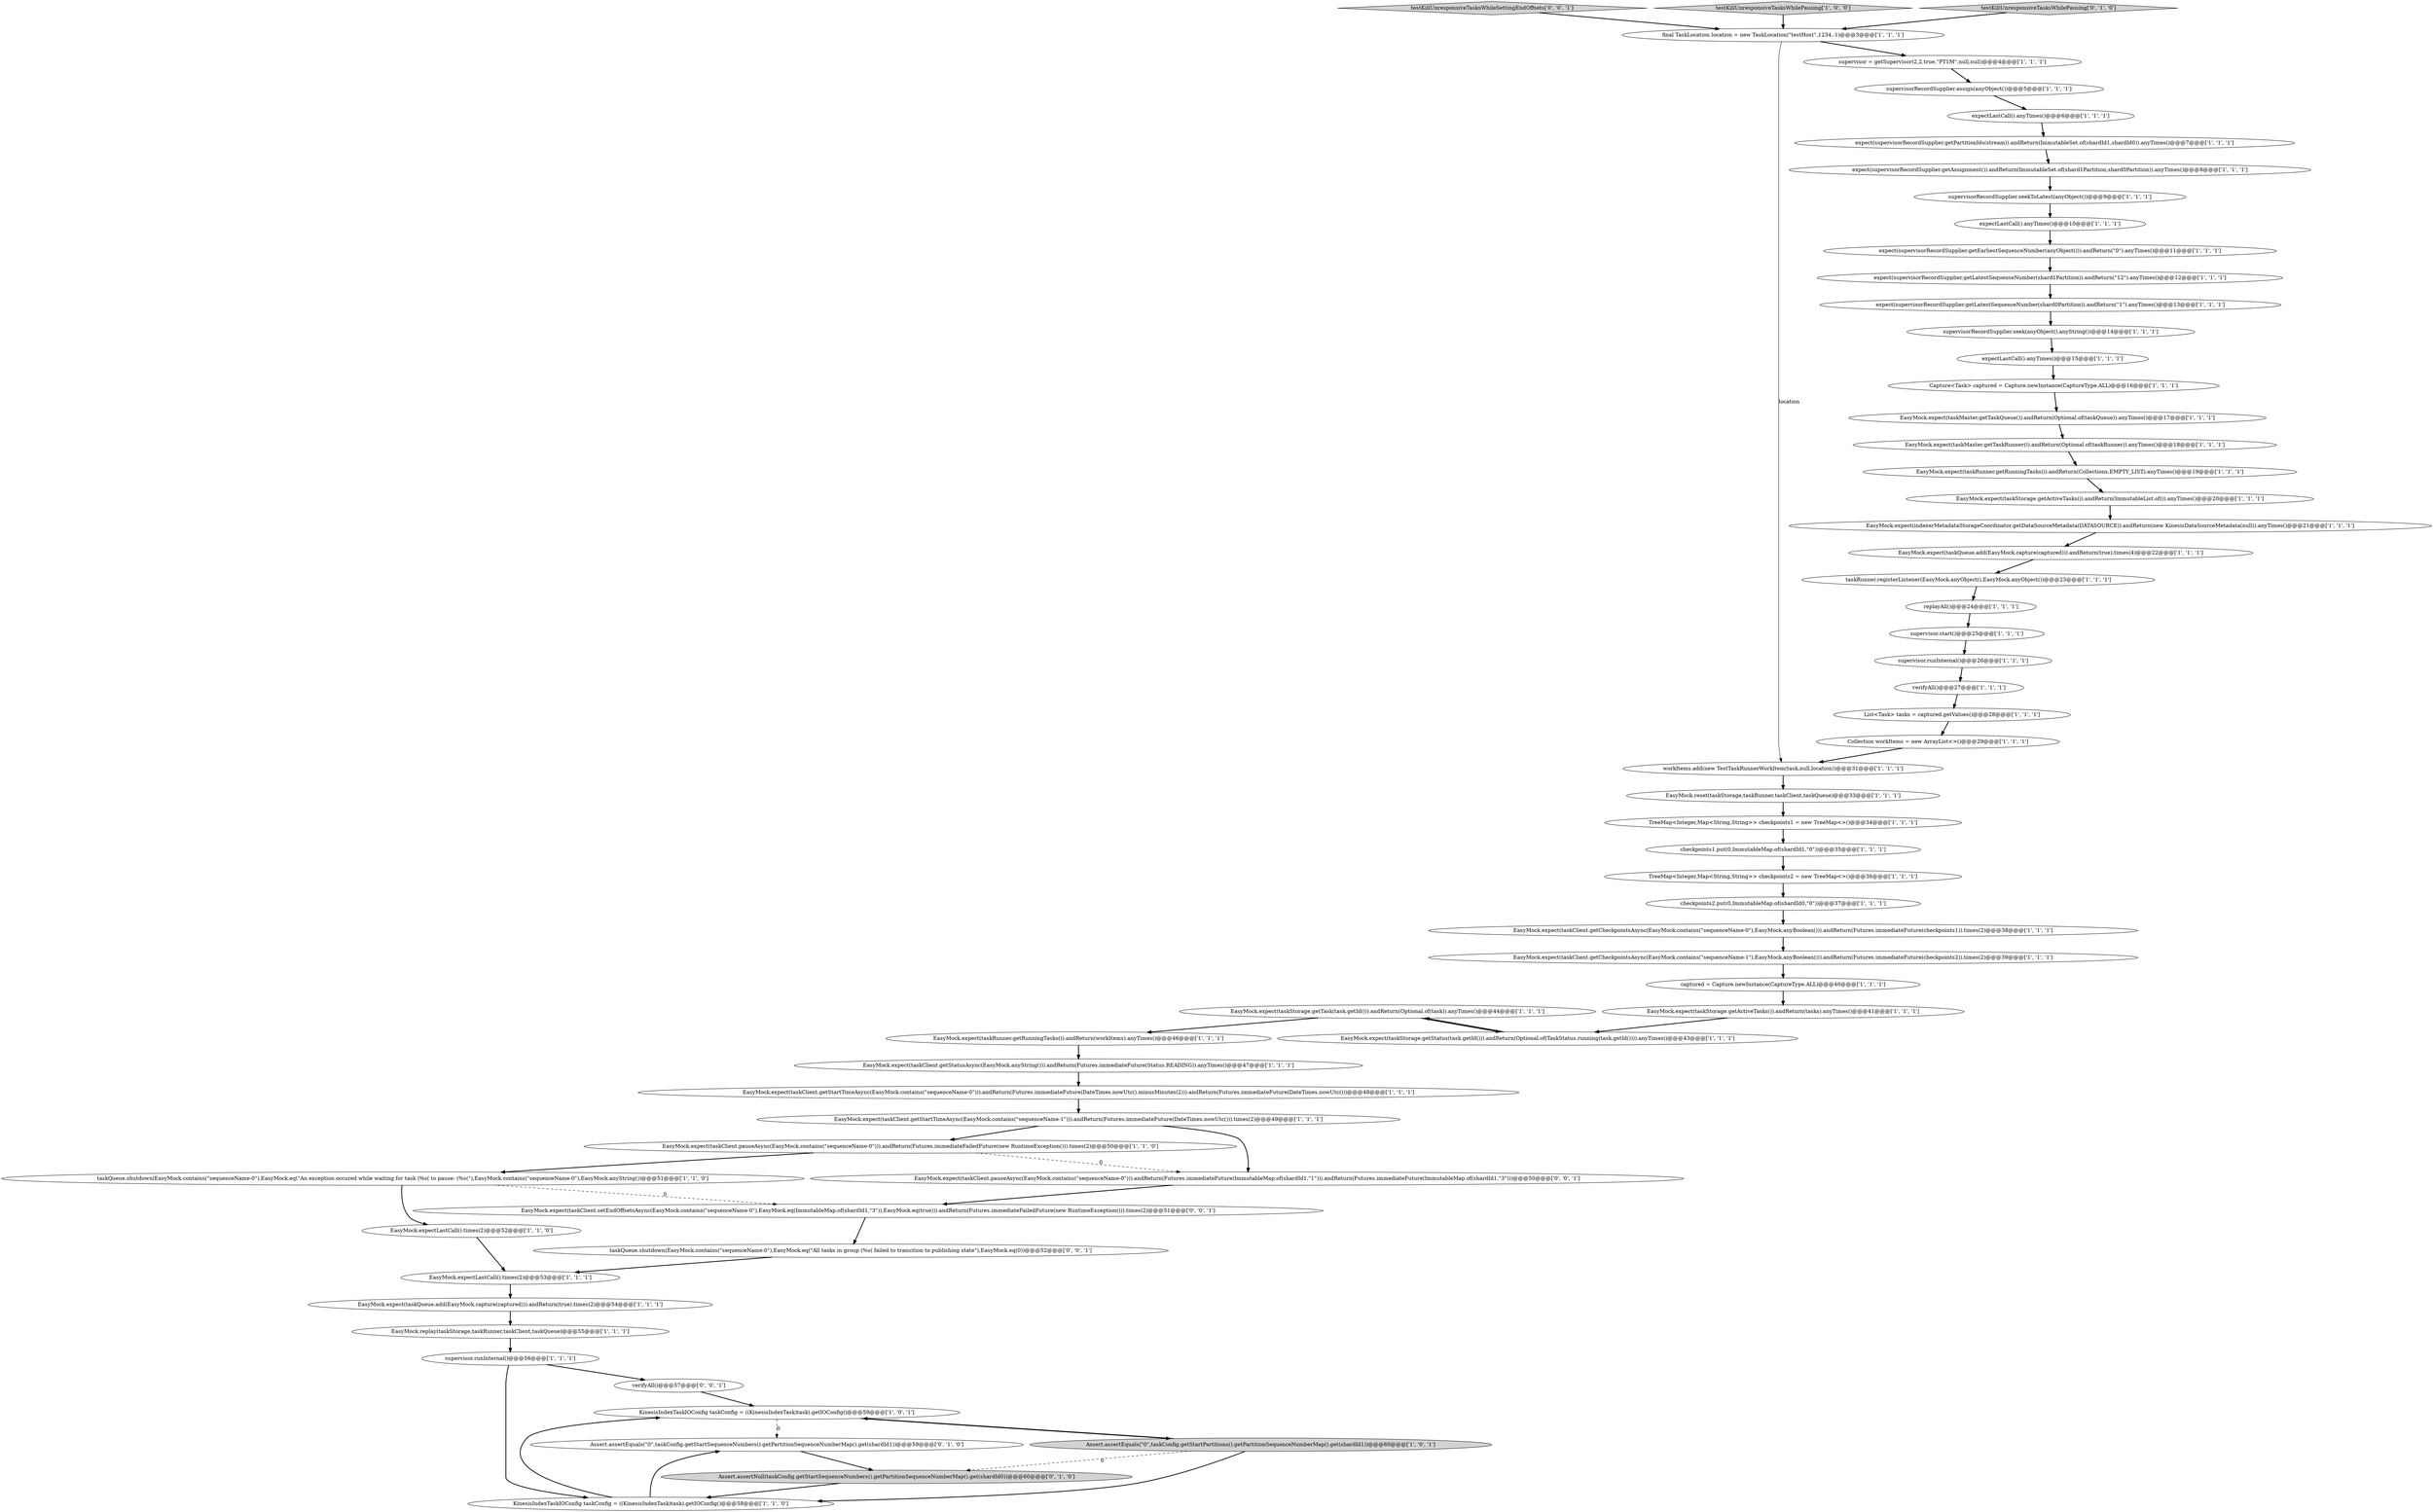 digraph {
26 [style = filled, label = "EasyMock.expect(taskClient.pauseAsync(EasyMock.contains(\"sequenceName-0\"))).andReturn(Futures.immediateFailedFuture(new RuntimeException())).times(2)@@@50@@@['1', '1', '0']", fillcolor = white, shape = ellipse image = "AAA0AAABBB1BBB"];
47 [style = filled, label = "TreeMap<Integer,Map<String,String>> checkpoints2 = new TreeMap<>()@@@36@@@['1', '1', '1']", fillcolor = white, shape = ellipse image = "AAA0AAABBB1BBB"];
22 [style = filled, label = "EasyMock.reset(taskStorage,taskRunner,taskClient,taskQueue)@@@33@@@['1', '1', '1']", fillcolor = white, shape = ellipse image = "AAA0AAABBB1BBB"];
44 [style = filled, label = "EasyMock.replay(taskStorage,taskRunner,taskClient,taskQueue)@@@55@@@['1', '1', '1']", fillcolor = white, shape = ellipse image = "AAA0AAABBB1BBB"];
52 [style = filled, label = "supervisor.runInternal()@@@56@@@['1', '1', '1']", fillcolor = white, shape = ellipse image = "AAA0AAABBB1BBB"];
20 [style = filled, label = "workItems.add(new TestTaskRunnerWorkItem(task,null,location))@@@31@@@['1', '1', '1']", fillcolor = white, shape = ellipse image = "AAA0AAABBB1BBB"];
37 [style = filled, label = "supervisor.runInternal()@@@26@@@['1', '1', '1']", fillcolor = white, shape = ellipse image = "AAA0AAABBB1BBB"];
36 [style = filled, label = "expect(supervisorRecordSupplier.getEarliestSequenceNumber(anyObject())).andReturn(\"0\").anyTimes()@@@11@@@['1', '1', '1']", fillcolor = white, shape = ellipse image = "AAA0AAABBB1BBB"];
23 [style = filled, label = "EasyMock.expect(taskStorage.getActiveTasks()).andReturn(ImmutableList.of()).anyTimes()@@@20@@@['1', '1', '1']", fillcolor = white, shape = ellipse image = "AAA0AAABBB1BBB"];
57 [style = filled, label = "testKillUnresponsiveTasksWhileSettingEndOffsets['0', '0', '1']", fillcolor = lightgray, shape = diamond image = "AAA0AAABBB3BBB"];
21 [style = filled, label = "supervisor = getSupervisor(2,2,true,\"PT1M\",null,null)@@@4@@@['1', '1', '1']", fillcolor = white, shape = ellipse image = "AAA0AAABBB1BBB"];
48 [style = filled, label = "EasyMock.expect(taskStorage.getStatus(task.getId())).andReturn(Optional.of(TaskStatus.running(task.getId()))).anyTimes()@@@43@@@['1', '1', '1']", fillcolor = white, shape = ellipse image = "AAA0AAABBB1BBB"];
2 [style = filled, label = "Capture<Task> captured = Capture.newInstance(CaptureType.ALL)@@@16@@@['1', '1', '1']", fillcolor = white, shape = ellipse image = "AAA0AAABBB1BBB"];
15 [style = filled, label = "EasyMock.expect(taskStorage.getTask(task.getId())).andReturn(Optional.of(task)).anyTimes()@@@44@@@['1', '1', '1']", fillcolor = white, shape = ellipse image = "AAA0AAABBB1BBB"];
50 [style = filled, label = "EasyMock.expect(taskClient.getCheckpointsAsync(EasyMock.contains(\"sequenceName-1\"),EasyMock.anyBoolean())).andReturn(Futures.immediateFuture(checkpoints2)).times(2)@@@39@@@['1', '1', '1']", fillcolor = white, shape = ellipse image = "AAA0AAABBB1BBB"];
1 [style = filled, label = "KinesisIndexTaskIOConfig taskConfig = ((KinesisIndexTask)task).getIOConfig()@@@59@@@['1', '0', '1']", fillcolor = white, shape = ellipse image = "AAA0AAABBB1BBB"];
43 [style = filled, label = "TreeMap<Integer,Map<String,String>> checkpoints1 = new TreeMap<>()@@@34@@@['1', '1', '1']", fillcolor = white, shape = ellipse image = "AAA0AAABBB1BBB"];
12 [style = filled, label = "final TaskLocation location = new TaskLocation(\"testHost\",1234,-1)@@@3@@@['1', '1', '1']", fillcolor = white, shape = ellipse image = "AAA0AAABBB1BBB"];
28 [style = filled, label = "checkpoints2.put(0,ImmutableMap.of(shardId0,\"0\"))@@@37@@@['1', '1', '1']", fillcolor = white, shape = ellipse image = "AAA0AAABBB1BBB"];
16 [style = filled, label = "expectLastCall().anyTimes()@@@6@@@['1', '1', '1']", fillcolor = white, shape = ellipse image = "AAA0AAABBB1BBB"];
29 [style = filled, label = "testKillUnresponsiveTasksWhilePausing['1', '0', '0']", fillcolor = lightgray, shape = diamond image = "AAA0AAABBB1BBB"];
41 [style = filled, label = "EasyMock.expect(taskQueue.add(EasyMock.capture(captured))).andReturn(true).times(4)@@@22@@@['1', '1', '1']", fillcolor = white, shape = ellipse image = "AAA0AAABBB1BBB"];
54 [style = filled, label = "Assert.assertEquals(\"0\",taskConfig.getStartSequenceNumbers().getPartitionSequenceNumberMap().get(shardId1))@@@59@@@['0', '1', '0']", fillcolor = white, shape = ellipse image = "AAA1AAABBB2BBB"];
19 [style = filled, label = "EasyMock.expect(taskMaster.getTaskQueue()).andReturn(Optional.of(taskQueue)).anyTimes()@@@17@@@['1', '1', '1']", fillcolor = white, shape = ellipse image = "AAA0AAABBB1BBB"];
4 [style = filled, label = "EasyMock.expect(taskStorage.getActiveTasks()).andReturn(tasks).anyTimes()@@@41@@@['1', '1', '1']", fillcolor = white, shape = ellipse image = "AAA0AAABBB1BBB"];
30 [style = filled, label = "expect(supervisorRecordSupplier.getPartitionIds(stream)).andReturn(ImmutableSet.of(shardId1,shardId0)).anyTimes()@@@7@@@['1', '1', '1']", fillcolor = white, shape = ellipse image = "AAA0AAABBB1BBB"];
53 [style = filled, label = "EasyMock.expect(taskClient.getStartTimeAsync(EasyMock.contains(\"sequenceName-1\"))).andReturn(Futures.immediateFuture(DateTimes.nowUtc())).times(2)@@@49@@@['1', '1', '1']", fillcolor = white, shape = ellipse image = "AAA0AAABBB1BBB"];
11 [style = filled, label = "expect(supervisorRecordSupplier.getAssignment()).andReturn(ImmutableSet.of(shard1Partition,shard0Partition)).anyTimes()@@@8@@@['1', '1', '1']", fillcolor = white, shape = ellipse image = "AAA0AAABBB1BBB"];
3 [style = filled, label = "EasyMock.expect(taskRunner.getRunningTasks()).andReturn(Collections.EMPTY_LIST).anyTimes()@@@19@@@['1', '1', '1']", fillcolor = white, shape = ellipse image = "AAA0AAABBB1BBB"];
33 [style = filled, label = "expect(supervisorRecordSupplier.getLatestSequenceNumber(shard0Partition)).andReturn(\"1\").anyTimes()@@@13@@@['1', '1', '1']", fillcolor = white, shape = ellipse image = "AAA0AAABBB1BBB"];
49 [style = filled, label = "EasyMock.expectLastCall().times(2)@@@52@@@['1', '1', '0']", fillcolor = white, shape = ellipse image = "AAA0AAABBB1BBB"];
18 [style = filled, label = "expectLastCall().anyTimes()@@@15@@@['1', '1', '1']", fillcolor = white, shape = ellipse image = "AAA0AAABBB1BBB"];
10 [style = filled, label = "verifyAll()@@@27@@@['1', '1', '1']", fillcolor = white, shape = ellipse image = "AAA0AAABBB1BBB"];
5 [style = filled, label = "EasyMock.expectLastCall().times(2)@@@53@@@['1', '1', '1']", fillcolor = white, shape = ellipse image = "AAA0AAABBB1BBB"];
8 [style = filled, label = "supervisor.start()@@@25@@@['1', '1', '1']", fillcolor = white, shape = ellipse image = "AAA0AAABBB1BBB"];
42 [style = filled, label = "expect(supervisorRecordSupplier.getLatestSequenceNumber(shard1Partition)).andReturn(\"12\").anyTimes()@@@12@@@['1', '1', '1']", fillcolor = white, shape = ellipse image = "AAA0AAABBB1BBB"];
61 [style = filled, label = "taskQueue.shutdown(EasyMock.contains(\"sequenceName-0\"),EasyMock.eq(\"All tasks in group (%s( failed to transition to publishing state\"),EasyMock.eq(0))@@@52@@@['0', '0', '1']", fillcolor = white, shape = ellipse image = "AAA0AAABBB3BBB"];
0 [style = filled, label = "EasyMock.expect(taskMaster.getTaskRunner()).andReturn(Optional.of(taskRunner)).anyTimes()@@@18@@@['1', '1', '1']", fillcolor = white, shape = ellipse image = "AAA0AAABBB1BBB"];
7 [style = filled, label = "List<Task> tasks = captured.getValues()@@@28@@@['1', '1', '1']", fillcolor = white, shape = ellipse image = "AAA0AAABBB1BBB"];
13 [style = filled, label = "EasyMock.expect(indexerMetadataStorageCoordinator.getDataSourceMetadata(DATASOURCE)).andReturn(new KinesisDataSourceMetadata(null)).anyTimes()@@@21@@@['1', '1', '1']", fillcolor = white, shape = ellipse image = "AAA0AAABBB1BBB"];
59 [style = filled, label = "EasyMock.expect(taskClient.pauseAsync(EasyMock.contains(\"sequenceName-0\"))).andReturn(Futures.immediateFuture(ImmutableMap.of(shardId1,\"1\"))).andReturn(Futures.immediateFuture(ImmutableMap.of(shardId1,\"3\")))@@@50@@@['0', '0', '1']", fillcolor = white, shape = ellipse image = "AAA0AAABBB3BBB"];
6 [style = filled, label = "taskQueue.shutdown(EasyMock.contains(\"sequenceName-0\"),EasyMock.eq(\"An exception occured while waiting for task (%s( to pause: (%s(\"),EasyMock.contains(\"sequenceName-0\"),EasyMock.anyString())@@@51@@@['1', '1', '0']", fillcolor = white, shape = ellipse image = "AAA0AAABBB1BBB"];
31 [style = filled, label = "expectLastCall().anyTimes()@@@10@@@['1', '1', '1']", fillcolor = white, shape = ellipse image = "AAA0AAABBB1BBB"];
24 [style = filled, label = "taskRunner.registerListener(EasyMock.anyObject(),EasyMock.anyObject())@@@23@@@['1', '1', '1']", fillcolor = white, shape = ellipse image = "AAA0AAABBB1BBB"];
55 [style = filled, label = "Assert.assertNull(taskConfig.getStartSequenceNumbers().getPartitionSequenceNumberMap().get(shardId0))@@@60@@@['0', '1', '0']", fillcolor = lightgray, shape = ellipse image = "AAA1AAABBB2BBB"];
60 [style = filled, label = "EasyMock.expect(taskClient.setEndOffsetsAsync(EasyMock.contains(\"sequenceName-0\"),EasyMock.eq(ImmutableMap.of(shardId1,\"3\")),EasyMock.eq(true))).andReturn(Futures.immediateFailedFuture(new RuntimeException())).times(2)@@@51@@@['0', '0', '1']", fillcolor = white, shape = ellipse image = "AAA0AAABBB3BBB"];
34 [style = filled, label = "EasyMock.expect(taskQueue.add(EasyMock.capture(captured))).andReturn(true).times(2)@@@54@@@['1', '1', '1']", fillcolor = white, shape = ellipse image = "AAA0AAABBB1BBB"];
32 [style = filled, label = "Collection workItems = new ArrayList<>()@@@29@@@['1', '1', '1']", fillcolor = white, shape = ellipse image = "AAA0AAABBB1BBB"];
40 [style = filled, label = "supervisorRecordSupplier.seekToLatest(anyObject())@@@9@@@['1', '1', '1']", fillcolor = white, shape = ellipse image = "AAA0AAABBB1BBB"];
9 [style = filled, label = "Assert.assertEquals(\"0\",taskConfig.getStartPartitions().getPartitionSequenceNumberMap().get(shardId1))@@@60@@@['1', '0', '1']", fillcolor = lightgray, shape = ellipse image = "AAA0AAABBB1BBB"];
27 [style = filled, label = "captured = Capture.newInstance(CaptureType.ALL)@@@40@@@['1', '1', '1']", fillcolor = white, shape = ellipse image = "AAA0AAABBB1BBB"];
38 [style = filled, label = "supervisorRecordSupplier.seek(anyObject(),anyString())@@@14@@@['1', '1', '1']", fillcolor = white, shape = ellipse image = "AAA0AAABBB1BBB"];
51 [style = filled, label = "checkpoints1.put(0,ImmutableMap.of(shardId1,\"0\"))@@@35@@@['1', '1', '1']", fillcolor = white, shape = ellipse image = "AAA0AAABBB1BBB"];
56 [style = filled, label = "testKillUnresponsiveTasksWhilePausing['0', '1', '0']", fillcolor = lightgray, shape = diamond image = "AAA0AAABBB2BBB"];
58 [style = filled, label = "verifyAll()@@@57@@@['0', '0', '1']", fillcolor = white, shape = ellipse image = "AAA0AAABBB3BBB"];
25 [style = filled, label = "EasyMock.expect(taskClient.getCheckpointsAsync(EasyMock.contains(\"sequenceName-0\"),EasyMock.anyBoolean())).andReturn(Futures.immediateFuture(checkpoints1)).times(2)@@@38@@@['1', '1', '1']", fillcolor = white, shape = ellipse image = "AAA0AAABBB1BBB"];
35 [style = filled, label = "KinesisIndexTaskIOConfig taskConfig = ((KinesisIndexTask)task).getIOConfig()@@@58@@@['1', '1', '0']", fillcolor = white, shape = ellipse image = "AAA0AAABBB1BBB"];
46 [style = filled, label = "EasyMock.expect(taskClient.getStatusAsync(EasyMock.anyString())).andReturn(Futures.immediateFuture(Status.READING)).anyTimes()@@@47@@@['1', '1', '1']", fillcolor = white, shape = ellipse image = "AAA0AAABBB1BBB"];
45 [style = filled, label = "replayAll()@@@24@@@['1', '1', '1']", fillcolor = white, shape = ellipse image = "AAA0AAABBB1BBB"];
39 [style = filled, label = "EasyMock.expect(taskRunner.getRunningTasks()).andReturn(workItems).anyTimes()@@@46@@@['1', '1', '1']", fillcolor = white, shape = ellipse image = "AAA0AAABBB1BBB"];
14 [style = filled, label = "supervisorRecordSupplier.assign(anyObject())@@@5@@@['1', '1', '1']", fillcolor = white, shape = ellipse image = "AAA0AAABBB1BBB"];
17 [style = filled, label = "EasyMock.expect(taskClient.getStartTimeAsync(EasyMock.contains(\"sequenceName-0\"))).andReturn(Futures.immediateFuture(DateTimes.nowUtc().minusMinutes(2))).andReturn(Futures.immediateFuture(DateTimes.nowUtc()))@@@48@@@['1', '1', '1']", fillcolor = white, shape = ellipse image = "AAA0AAABBB1BBB"];
25->50 [style = bold, label=""];
26->6 [style = bold, label=""];
60->61 [style = bold, label=""];
56->12 [style = bold, label=""];
21->14 [style = bold, label=""];
36->42 [style = bold, label=""];
37->10 [style = bold, label=""];
51->47 [style = bold, label=""];
49->5 [style = bold, label=""];
1->9 [style = bold, label=""];
54->55 [style = bold, label=""];
14->16 [style = bold, label=""];
18->2 [style = bold, label=""];
43->51 [style = bold, label=""];
6->49 [style = bold, label=""];
41->24 [style = bold, label=""];
53->26 [style = bold, label=""];
38->18 [style = bold, label=""];
11->40 [style = bold, label=""];
27->4 [style = bold, label=""];
53->59 [style = bold, label=""];
9->35 [style = bold, label=""];
59->60 [style = bold, label=""];
52->58 [style = bold, label=""];
12->20 [style = solid, label="location"];
20->22 [style = bold, label=""];
12->21 [style = bold, label=""];
8->37 [style = bold, label=""];
30->11 [style = bold, label=""];
5->34 [style = bold, label=""];
55->35 [style = bold, label=""];
19->0 [style = bold, label=""];
0->3 [style = bold, label=""];
61->5 [style = bold, label=""];
57->12 [style = bold, label=""];
40->31 [style = bold, label=""];
26->59 [style = dashed, label="0"];
24->45 [style = bold, label=""];
35->54 [style = bold, label=""];
13->41 [style = bold, label=""];
35->1 [style = bold, label=""];
32->20 [style = bold, label=""];
3->23 [style = bold, label=""];
2->19 [style = bold, label=""];
23->13 [style = bold, label=""];
10->7 [style = bold, label=""];
45->8 [style = bold, label=""];
7->32 [style = bold, label=""];
47->28 [style = bold, label=""];
4->48 [style = bold, label=""];
15->48 [style = bold, label=""];
15->39 [style = bold, label=""];
46->17 [style = bold, label=""];
17->53 [style = bold, label=""];
22->43 [style = bold, label=""];
34->44 [style = bold, label=""];
6->60 [style = dashed, label="0"];
33->38 [style = bold, label=""];
52->35 [style = bold, label=""];
29->12 [style = bold, label=""];
39->46 [style = bold, label=""];
31->36 [style = bold, label=""];
16->30 [style = bold, label=""];
50->27 [style = bold, label=""];
58->1 [style = bold, label=""];
1->54 [style = dashed, label="0"];
9->55 [style = dashed, label="0"];
9->1 [style = bold, label=""];
28->25 [style = bold, label=""];
48->15 [style = bold, label=""];
44->52 [style = bold, label=""];
42->33 [style = bold, label=""];
}
